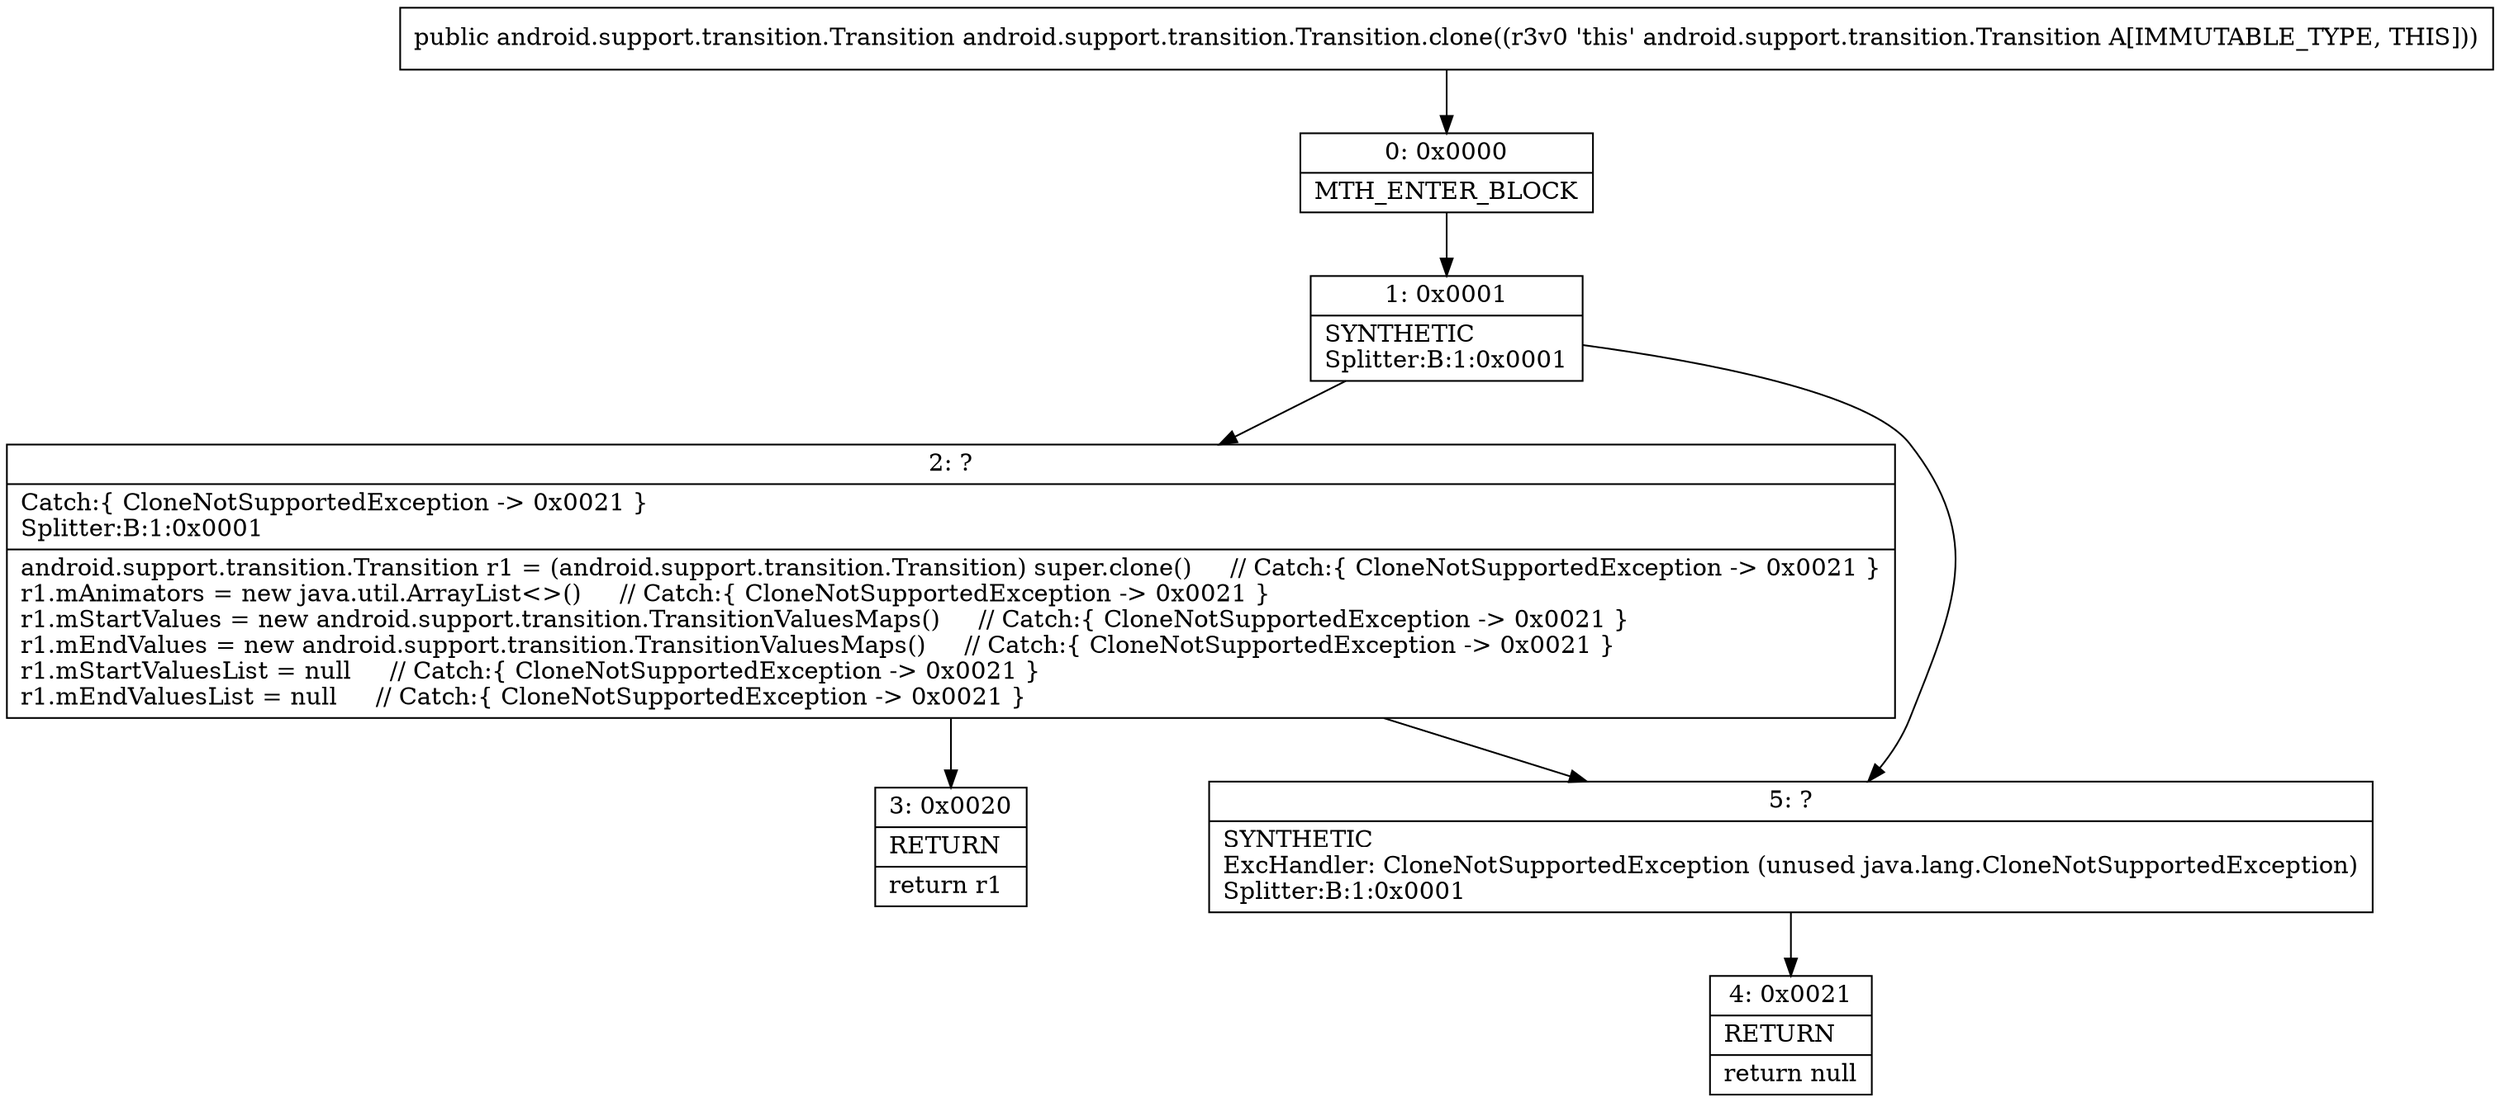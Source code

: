 digraph "CFG forandroid.support.transition.Transition.clone()Landroid\/support\/transition\/Transition;" {
Node_0 [shape=record,label="{0\:\ 0x0000|MTH_ENTER_BLOCK\l}"];
Node_1 [shape=record,label="{1\:\ 0x0001|SYNTHETIC\lSplitter:B:1:0x0001\l}"];
Node_2 [shape=record,label="{2\:\ ?|Catch:\{ CloneNotSupportedException \-\> 0x0021 \}\lSplitter:B:1:0x0001\l|android.support.transition.Transition r1 = (android.support.transition.Transition) super.clone()     \/\/ Catch:\{ CloneNotSupportedException \-\> 0x0021 \}\lr1.mAnimators = new java.util.ArrayList\<\>()     \/\/ Catch:\{ CloneNotSupportedException \-\> 0x0021 \}\lr1.mStartValues = new android.support.transition.TransitionValuesMaps()     \/\/ Catch:\{ CloneNotSupportedException \-\> 0x0021 \}\lr1.mEndValues = new android.support.transition.TransitionValuesMaps()     \/\/ Catch:\{ CloneNotSupportedException \-\> 0x0021 \}\lr1.mStartValuesList = null     \/\/ Catch:\{ CloneNotSupportedException \-\> 0x0021 \}\lr1.mEndValuesList = null     \/\/ Catch:\{ CloneNotSupportedException \-\> 0x0021 \}\l}"];
Node_3 [shape=record,label="{3\:\ 0x0020|RETURN\l|return r1\l}"];
Node_4 [shape=record,label="{4\:\ 0x0021|RETURN\l|return null\l}"];
Node_5 [shape=record,label="{5\:\ ?|SYNTHETIC\lExcHandler: CloneNotSupportedException (unused java.lang.CloneNotSupportedException)\lSplitter:B:1:0x0001\l}"];
MethodNode[shape=record,label="{public android.support.transition.Transition android.support.transition.Transition.clone((r3v0 'this' android.support.transition.Transition A[IMMUTABLE_TYPE, THIS])) }"];
MethodNode -> Node_0;
Node_0 -> Node_1;
Node_1 -> Node_2;
Node_1 -> Node_5;
Node_2 -> Node_3;
Node_2 -> Node_5;
Node_5 -> Node_4;
}

